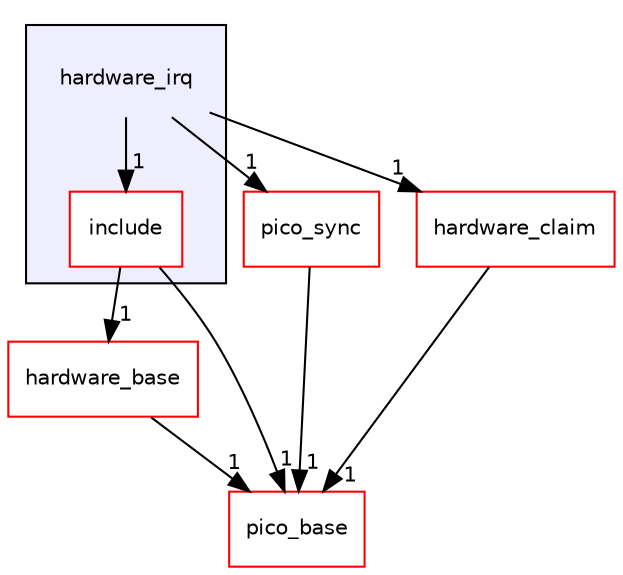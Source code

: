 digraph "hardware_irq" {
  compound=true
  node [ fontsize="10", fontname="Helvetica"];
  edge [ labelfontsize="10", labelfontname="Helvetica"];
  subgraph clusterdir_e78bca571b31016e4658788ba82f9ab9 {
    graph [ bgcolor="#eeeeff", pencolor="black", label="" URL="dir_e78bca571b31016e4658788ba82f9ab9.html"];
    dir_e78bca571b31016e4658788ba82f9ab9 [shape=plaintext label="hardware_irq"];
    dir_0d49f9a08b3700444844cca2cf3d7159 [shape=box label="include" color="red" fillcolor="white" style="filled" URL="dir_0d49f9a08b3700444844cca2cf3d7159.html"];
  }
  dir_80049ec721efe325411d59f8402ca4d2 [shape=box label="pico_sync" fillcolor="white" style="filled" color="red" URL="dir_80049ec721efe325411d59f8402ca4d2.html"];
  dir_c6c7f251ebac20a0f78c139a1ca1c75c [shape=box label="hardware_base" fillcolor="white" style="filled" color="red" URL="dir_c6c7f251ebac20a0f78c139a1ca1c75c.html"];
  dir_ee4ba4c32933fd9d1c9bce216e67756d [shape=box label="pico_base" fillcolor="white" style="filled" color="red" URL="dir_ee4ba4c32933fd9d1c9bce216e67756d.html"];
  dir_d15b2aa8e1621cef9dbcedcfffb30689 [shape=box label="hardware_claim" fillcolor="white" style="filled" color="red" URL="dir_d15b2aa8e1621cef9dbcedcfffb30689.html"];
  dir_80049ec721efe325411d59f8402ca4d2->dir_ee4ba4c32933fd9d1c9bce216e67756d [headlabel="1", labeldistance=1.5 headhref="dir_000029_000007.html"];
  dir_c6c7f251ebac20a0f78c139a1ca1c75c->dir_ee4ba4c32933fd9d1c9bce216e67756d [headlabel="1", labeldistance=1.5 headhref="dir_000059_000007.html"];
  dir_e78bca571b31016e4658788ba82f9ab9->dir_80049ec721efe325411d59f8402ca4d2 [headlabel="1", labeldistance=1.5 headhref="dir_000087_000029.html"];
  dir_e78bca571b31016e4658788ba82f9ab9->dir_d15b2aa8e1621cef9dbcedcfffb30689 [headlabel="1", labeldistance=1.5 headhref="dir_000087_000062.html"];
  dir_e78bca571b31016e4658788ba82f9ab9->dir_0d49f9a08b3700444844cca2cf3d7159 [headlabel="1", labeldistance=1.5 headhref="dir_000087_000088.html"];
  dir_d15b2aa8e1621cef9dbcedcfffb30689->dir_ee4ba4c32933fd9d1c9bce216e67756d [headlabel="1", labeldistance=1.5 headhref="dir_000062_000007.html"];
  dir_0d49f9a08b3700444844cca2cf3d7159->dir_c6c7f251ebac20a0f78c139a1ca1c75c [headlabel="1", labeldistance=1.5 headhref="dir_000088_000059.html"];
  dir_0d49f9a08b3700444844cca2cf3d7159->dir_ee4ba4c32933fd9d1c9bce216e67756d [headlabel="1", labeldistance=1.5 headhref="dir_000088_000007.html"];
}
